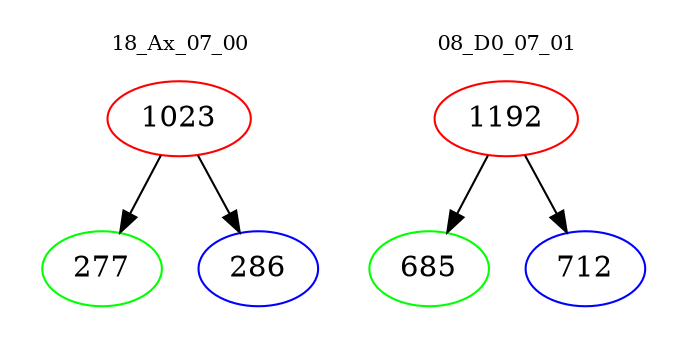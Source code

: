 digraph{
subgraph cluster_0 {
color = white
label = "18_Ax_07_00";
fontsize=10;
T0_1023 [label="1023", color="red"]
T0_1023 -> T0_277 [color="black"]
T0_277 [label="277", color="green"]
T0_1023 -> T0_286 [color="black"]
T0_286 [label="286", color="blue"]
}
subgraph cluster_1 {
color = white
label = "08_D0_07_01";
fontsize=10;
T1_1192 [label="1192", color="red"]
T1_1192 -> T1_685 [color="black"]
T1_685 [label="685", color="green"]
T1_1192 -> T1_712 [color="black"]
T1_712 [label="712", color="blue"]
}
}
